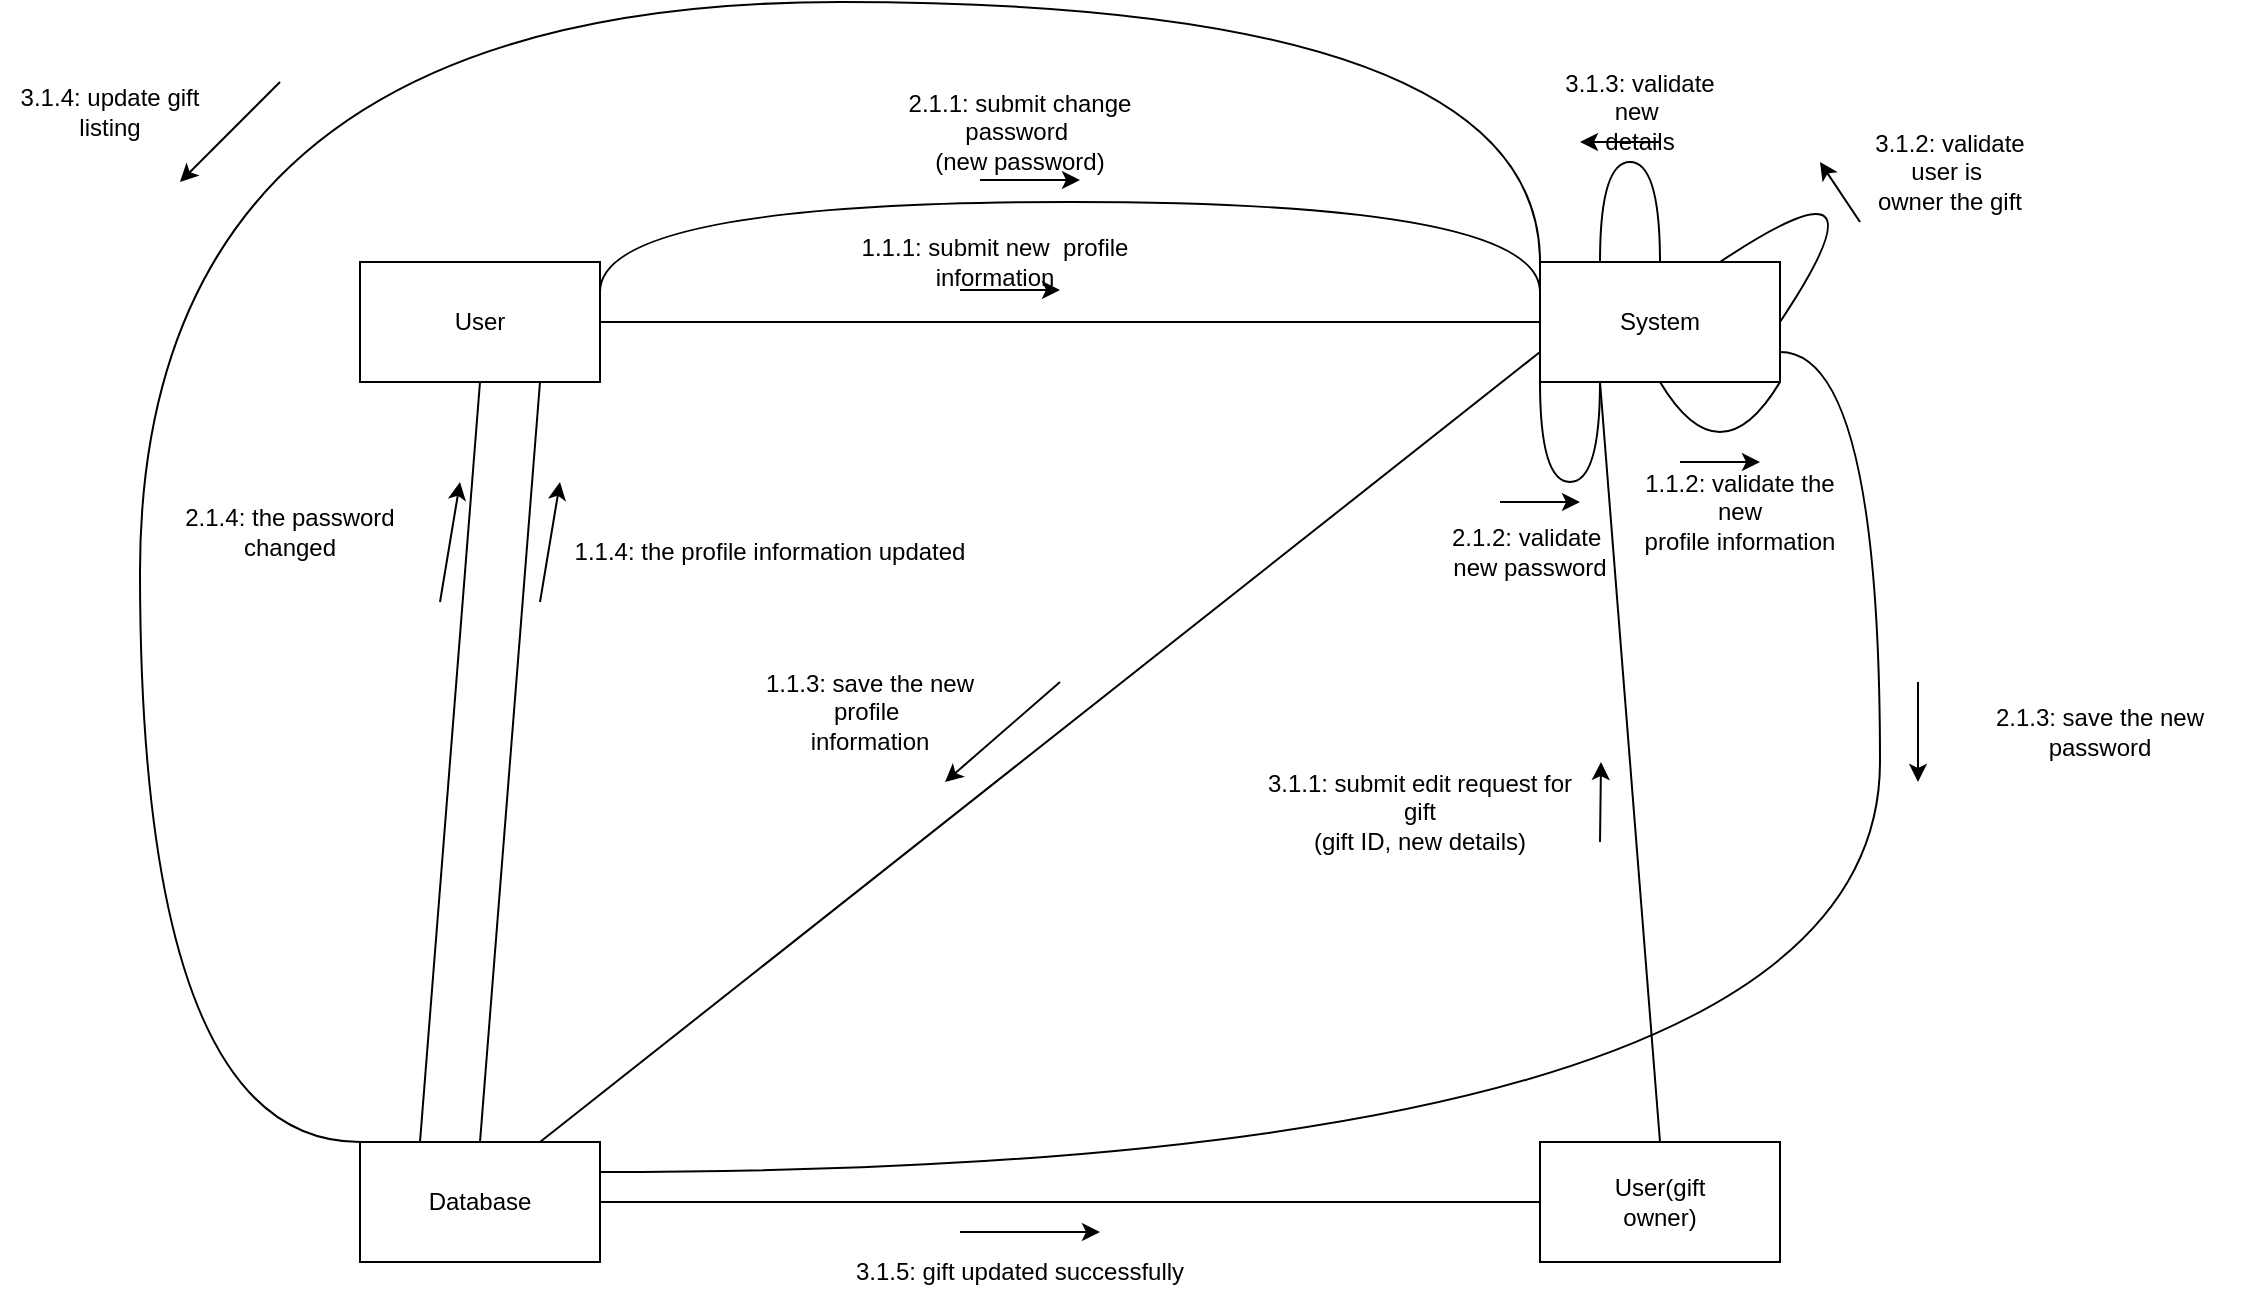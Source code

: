 <mxfile version="27.0.2">
  <diagram name="Page-1" id="lWUcsLFrphQtraR710sN">
    <mxGraphModel dx="1892" dy="1726" grid="1" gridSize="10" guides="1" tooltips="1" connect="1" arrows="1" fold="1" page="1" pageScale="1" pageWidth="850" pageHeight="1100" math="0" shadow="0">
      <root>
        <mxCell id="0" />
        <mxCell id="1" parent="0" />
        <mxCell id="dF6QN6KKfjmyfjuW77tZ-1" value="" style="rounded=0;whiteSpace=wrap;html=1;" vertex="1" parent="1">
          <mxGeometry x="70" y="90" width="120" height="60" as="geometry" />
        </mxCell>
        <mxCell id="dF6QN6KKfjmyfjuW77tZ-2" value="User" style="text;html=1;align=center;verticalAlign=middle;whiteSpace=wrap;rounded=0;" vertex="1" parent="1">
          <mxGeometry x="100" y="105" width="60" height="30" as="geometry" />
        </mxCell>
        <mxCell id="dF6QN6KKfjmyfjuW77tZ-4" value="" style="rounded=0;whiteSpace=wrap;html=1;" vertex="1" parent="1">
          <mxGeometry x="660" y="90" width="120" height="60" as="geometry" />
        </mxCell>
        <mxCell id="dF6QN6KKfjmyfjuW77tZ-5" value="System" style="text;html=1;align=center;verticalAlign=middle;whiteSpace=wrap;rounded=0;" vertex="1" parent="1">
          <mxGeometry x="690" y="105" width="60" height="30" as="geometry" />
        </mxCell>
        <mxCell id="dF6QN6KKfjmyfjuW77tZ-6" value="" style="rounded=0;whiteSpace=wrap;html=1;" vertex="1" parent="1">
          <mxGeometry x="70" y="530" width="120" height="60" as="geometry" />
        </mxCell>
        <mxCell id="dF6QN6KKfjmyfjuW77tZ-7" value="Database" style="text;html=1;align=center;verticalAlign=middle;whiteSpace=wrap;rounded=0;" vertex="1" parent="1">
          <mxGeometry x="100" y="545" width="60" height="30" as="geometry" />
        </mxCell>
        <mxCell id="dF6QN6KKfjmyfjuW77tZ-8" value="" style="endArrow=none;html=1;rounded=0;exitX=1;exitY=0.5;exitDx=0;exitDy=0;entryX=0;entryY=0.5;entryDx=0;entryDy=0;" edge="1" parent="1" source="dF6QN6KKfjmyfjuW77tZ-1" target="dF6QN6KKfjmyfjuW77tZ-4">
          <mxGeometry width="50" height="50" relative="1" as="geometry">
            <mxPoint x="390" y="190" as="sourcePoint" />
            <mxPoint x="440" y="140" as="targetPoint" />
          </mxGeometry>
        </mxCell>
        <mxCell id="dF6QN6KKfjmyfjuW77tZ-9" value="" style="endArrow=classic;html=1;rounded=0;" edge="1" parent="1">
          <mxGeometry width="50" height="50" relative="1" as="geometry">
            <mxPoint x="370" y="104" as="sourcePoint" />
            <mxPoint x="420" y="104" as="targetPoint" />
          </mxGeometry>
        </mxCell>
        <mxCell id="dF6QN6KKfjmyfjuW77tZ-10" value="&lt;span style=&quot;text-wrap-mode: nowrap;&quot;&gt;1.1.1: submit new&amp;nbsp; profile information&lt;/span&gt;" style="text;html=1;align=center;verticalAlign=middle;whiteSpace=wrap;rounded=0;" vertex="1" parent="1">
          <mxGeometry x="290" y="75" width="195" height="30" as="geometry" />
        </mxCell>
        <mxCell id="dF6QN6KKfjmyfjuW77tZ-11" value="" style="endArrow=none;html=1;rounded=0;entryX=0.5;entryY=1;entryDx=0;entryDy=0;exitX=1;exitY=1;exitDx=0;exitDy=0;edgeStyle=orthogonalEdgeStyle;curved=1;" edge="1" parent="1" source="dF6QN6KKfjmyfjuW77tZ-4" target="dF6QN6KKfjmyfjuW77tZ-4">
          <mxGeometry width="50" height="50" relative="1" as="geometry">
            <mxPoint x="630" y="310" as="sourcePoint" />
            <mxPoint x="680" y="260" as="targetPoint" />
            <Array as="points">
              <mxPoint x="750" y="200" />
            </Array>
          </mxGeometry>
        </mxCell>
        <mxCell id="dF6QN6KKfjmyfjuW77tZ-12" value="" style="endArrow=classic;html=1;rounded=0;" edge="1" parent="1">
          <mxGeometry width="50" height="50" relative="1" as="geometry">
            <mxPoint x="730" y="190" as="sourcePoint" />
            <mxPoint x="770" y="190" as="targetPoint" />
          </mxGeometry>
        </mxCell>
        <mxCell id="dF6QN6KKfjmyfjuW77tZ-13" value="&lt;span style=&quot;text-wrap-mode: nowrap;&quot;&gt;1.1.2: validate the new&lt;/span&gt;&lt;div style=&quot;text-wrap-mode: nowrap;&quot;&gt;profile information&lt;/div&gt;" style="text;html=1;align=center;verticalAlign=middle;whiteSpace=wrap;rounded=0;" vertex="1" parent="1">
          <mxGeometry x="700" y="200" width="120" height="30" as="geometry" />
        </mxCell>
        <mxCell id="dF6QN6KKfjmyfjuW77tZ-14" value="" style="endArrow=none;html=1;rounded=0;entryX=0;entryY=0.75;entryDx=0;entryDy=0;exitX=0.75;exitY=0;exitDx=0;exitDy=0;" edge="1" parent="1" source="dF6QN6KKfjmyfjuW77tZ-6" target="dF6QN6KKfjmyfjuW77tZ-4">
          <mxGeometry width="50" height="50" relative="1" as="geometry">
            <mxPoint x="470" y="320" as="sourcePoint" />
            <mxPoint x="520" y="270" as="targetPoint" />
          </mxGeometry>
        </mxCell>
        <mxCell id="dF6QN6KKfjmyfjuW77tZ-15" value="" style="endArrow=classic;html=1;rounded=0;" edge="1" parent="1">
          <mxGeometry width="50" height="50" relative="1" as="geometry">
            <mxPoint x="420" y="300" as="sourcePoint" />
            <mxPoint x="362.5" y="350" as="targetPoint" />
          </mxGeometry>
        </mxCell>
        <mxCell id="dF6QN6KKfjmyfjuW77tZ-16" value="&lt;span style=&quot;text-wrap-mode: nowrap;&quot;&gt;1.1.3: save the new profile&amp;nbsp;&lt;/span&gt;&lt;div style=&quot;text-wrap-mode: nowrap;&quot;&gt;information&lt;/div&gt;" style="text;html=1;align=center;verticalAlign=middle;whiteSpace=wrap;rounded=0;" vertex="1" parent="1">
          <mxGeometry x="260" y="300" width="130" height="30" as="geometry" />
        </mxCell>
        <mxCell id="dF6QN6KKfjmyfjuW77tZ-18" value="" style="endArrow=none;html=1;rounded=0;exitX=0.5;exitY=0;exitDx=0;exitDy=0;entryX=0.75;entryY=1;entryDx=0;entryDy=0;" edge="1" parent="1" source="dF6QN6KKfjmyfjuW77tZ-6" target="dF6QN6KKfjmyfjuW77tZ-1">
          <mxGeometry width="50" height="50" relative="1" as="geometry">
            <mxPoint x="110" y="470" as="sourcePoint" />
            <mxPoint x="160" y="420" as="targetPoint" />
          </mxGeometry>
        </mxCell>
        <mxCell id="dF6QN6KKfjmyfjuW77tZ-19" value="" style="endArrow=classic;html=1;rounded=0;" edge="1" parent="1">
          <mxGeometry width="50" height="50" relative="1" as="geometry">
            <mxPoint x="160" y="260" as="sourcePoint" />
            <mxPoint x="170" y="200" as="targetPoint" />
          </mxGeometry>
        </mxCell>
        <mxCell id="dF6QN6KKfjmyfjuW77tZ-20" value="&lt;span style=&quot;text-wrap-mode: nowrap;&quot;&gt;1.1.4: the profile information updated&lt;/span&gt;" style="text;html=1;align=center;verticalAlign=middle;whiteSpace=wrap;rounded=0;" vertex="1" parent="1">
          <mxGeometry x="170" y="220" width="210" height="30" as="geometry" />
        </mxCell>
        <mxCell id="dF6QN6KKfjmyfjuW77tZ-21" value="" style="endArrow=none;html=1;rounded=0;exitX=1;exitY=0.25;exitDx=0;exitDy=0;entryX=0;entryY=0.25;entryDx=0;entryDy=0;edgeStyle=orthogonalEdgeStyle;curved=1;" edge="1" parent="1" source="dF6QN6KKfjmyfjuW77tZ-1" target="dF6QN6KKfjmyfjuW77tZ-4">
          <mxGeometry width="50" height="50" relative="1" as="geometry">
            <mxPoint x="260" y="70" as="sourcePoint" />
            <mxPoint x="310" y="20" as="targetPoint" />
            <Array as="points">
              <mxPoint x="190" y="60" />
              <mxPoint x="660" y="60" />
            </Array>
          </mxGeometry>
        </mxCell>
        <mxCell id="dF6QN6KKfjmyfjuW77tZ-22" value="" style="endArrow=classic;html=1;rounded=0;" edge="1" parent="1">
          <mxGeometry width="50" height="50" relative="1" as="geometry">
            <mxPoint x="380" y="49" as="sourcePoint" />
            <mxPoint x="430" y="49" as="targetPoint" />
          </mxGeometry>
        </mxCell>
        <mxCell id="dF6QN6KKfjmyfjuW77tZ-23" value="&lt;span style=&quot;text-wrap-mode: nowrap;&quot;&gt;2.1.1: submit change password&amp;nbsp;&lt;/span&gt;&lt;div style=&quot;text-wrap-mode: nowrap;&quot;&gt;(new password)&lt;/div&gt;" style="text;html=1;align=center;verticalAlign=middle;whiteSpace=wrap;rounded=0;" vertex="1" parent="1">
          <mxGeometry x="330" y="10" width="140" height="30" as="geometry" />
        </mxCell>
        <mxCell id="dF6QN6KKfjmyfjuW77tZ-24" value="" style="endArrow=none;html=1;rounded=0;entryX=0;entryY=1;entryDx=0;entryDy=0;edgeStyle=orthogonalEdgeStyle;curved=1;exitX=0.25;exitY=1;exitDx=0;exitDy=0;" edge="1" parent="1" source="dF6QN6KKfjmyfjuW77tZ-4" target="dF6QN6KKfjmyfjuW77tZ-4">
          <mxGeometry width="50" height="50" relative="1" as="geometry">
            <mxPoint x="570" y="290" as="sourcePoint" />
            <mxPoint x="620" y="240" as="targetPoint" />
            <Array as="points">
              <mxPoint x="690" y="200" />
              <mxPoint x="660" y="200" />
            </Array>
          </mxGeometry>
        </mxCell>
        <mxCell id="dF6QN6KKfjmyfjuW77tZ-25" value="&lt;span style=&quot;text-wrap-mode: nowrap;&quot;&gt;2.1.2: validate&amp;nbsp;&lt;/span&gt;&lt;div style=&quot;text-wrap-mode: nowrap;&quot;&gt;new password&lt;/div&gt;" style="text;html=1;align=center;verticalAlign=middle;whiteSpace=wrap;rounded=0;" vertex="1" parent="1">
          <mxGeometry x="610" y="220" width="90" height="30" as="geometry" />
        </mxCell>
        <mxCell id="dF6QN6KKfjmyfjuW77tZ-26" value="" style="endArrow=classic;html=1;rounded=0;" edge="1" parent="1" target="dF6QN6KKfjmyfjuW77tZ-13">
          <mxGeometry width="50" height="50" relative="1" as="geometry">
            <mxPoint x="740" y="200" as="sourcePoint" />
            <mxPoint x="780" y="200" as="targetPoint" />
          </mxGeometry>
        </mxCell>
        <mxCell id="dF6QN6KKfjmyfjuW77tZ-27" value="" style="endArrow=classic;html=1;rounded=0;" edge="1" parent="1">
          <mxGeometry width="50" height="50" relative="1" as="geometry">
            <mxPoint x="640" y="210" as="sourcePoint" />
            <mxPoint x="680" y="210" as="targetPoint" />
          </mxGeometry>
        </mxCell>
        <mxCell id="dF6QN6KKfjmyfjuW77tZ-28" value="" style="endArrow=none;html=1;rounded=0;edgeStyle=orthogonalEdgeStyle;curved=1;entryX=1;entryY=0.75;entryDx=0;entryDy=0;exitX=1;exitY=0.25;exitDx=0;exitDy=0;" edge="1" parent="1" source="dF6QN6KKfjmyfjuW77tZ-6" target="dF6QN6KKfjmyfjuW77tZ-4">
          <mxGeometry width="50" height="50" relative="1" as="geometry">
            <mxPoint x="590" y="430" as="sourcePoint" />
            <mxPoint x="640" y="380" as="targetPoint" />
            <Array as="points">
              <mxPoint x="830" y="545" />
              <mxPoint x="830" y="135" />
            </Array>
          </mxGeometry>
        </mxCell>
        <mxCell id="dF6QN6KKfjmyfjuW77tZ-29" value="" style="endArrow=classic;html=1;rounded=0;" edge="1" parent="1">
          <mxGeometry width="50" height="50" relative="1" as="geometry">
            <mxPoint x="849" y="300" as="sourcePoint" />
            <mxPoint x="849" y="350" as="targetPoint" />
          </mxGeometry>
        </mxCell>
        <mxCell id="dF6QN6KKfjmyfjuW77tZ-30" value="&lt;span style=&quot;text-wrap-mode: nowrap;&quot;&gt;2.1.3: save the new password&lt;/span&gt;" style="text;html=1;align=center;verticalAlign=middle;whiteSpace=wrap;rounded=0;" vertex="1" parent="1">
          <mxGeometry x="870" y="310" width="140" height="30" as="geometry" />
        </mxCell>
        <mxCell id="dF6QN6KKfjmyfjuW77tZ-31" value="" style="endArrow=none;html=1;rounded=0;entryX=0.5;entryY=1;entryDx=0;entryDy=0;exitX=0.25;exitY=0;exitDx=0;exitDy=0;" edge="1" parent="1" source="dF6QN6KKfjmyfjuW77tZ-6" target="dF6QN6KKfjmyfjuW77tZ-1">
          <mxGeometry width="50" height="50" relative="1" as="geometry">
            <mxPoint x="50" y="410" as="sourcePoint" />
            <mxPoint x="100" y="360" as="targetPoint" />
          </mxGeometry>
        </mxCell>
        <mxCell id="dF6QN6KKfjmyfjuW77tZ-32" value="" style="endArrow=classic;html=1;rounded=0;" edge="1" parent="1">
          <mxGeometry width="50" height="50" relative="1" as="geometry">
            <mxPoint x="110" y="260" as="sourcePoint" />
            <mxPoint x="120" y="200" as="targetPoint" />
          </mxGeometry>
        </mxCell>
        <mxCell id="dF6QN6KKfjmyfjuW77tZ-33" value="&lt;span style=&quot;text-wrap-mode: nowrap;&quot;&gt;2.1.4: the password changed&lt;/span&gt;" style="text;html=1;align=center;verticalAlign=middle;whiteSpace=wrap;rounded=0;" vertex="1" parent="1">
          <mxGeometry x="-30" y="210" width="130" height="30" as="geometry" />
        </mxCell>
        <mxCell id="dF6QN6KKfjmyfjuW77tZ-34" value="" style="rounded=0;whiteSpace=wrap;html=1;" vertex="1" parent="1">
          <mxGeometry x="660" y="530" width="120" height="60" as="geometry" />
        </mxCell>
        <mxCell id="dF6QN6KKfjmyfjuW77tZ-35" value="User(gift owner)" style="text;html=1;align=center;verticalAlign=middle;whiteSpace=wrap;rounded=0;" vertex="1" parent="1">
          <mxGeometry x="690" y="545" width="60" height="30" as="geometry" />
        </mxCell>
        <mxCell id="dF6QN6KKfjmyfjuW77tZ-36" value="" style="endArrow=none;html=1;rounded=0;entryX=0.25;entryY=1;entryDx=0;entryDy=0;exitX=0.5;exitY=0;exitDx=0;exitDy=0;" edge="1" parent="1" source="dF6QN6KKfjmyfjuW77tZ-34" target="dF6QN6KKfjmyfjuW77tZ-4">
          <mxGeometry width="50" height="50" relative="1" as="geometry">
            <mxPoint x="820" y="520" as="sourcePoint" />
            <mxPoint x="870" y="470" as="targetPoint" />
          </mxGeometry>
        </mxCell>
        <mxCell id="dF6QN6KKfjmyfjuW77tZ-37" value="" style="endArrow=classic;html=1;rounded=0;" edge="1" parent="1">
          <mxGeometry width="50" height="50" relative="1" as="geometry">
            <mxPoint x="690" y="380" as="sourcePoint" />
            <mxPoint x="690.5" y="340" as="targetPoint" />
          </mxGeometry>
        </mxCell>
        <mxCell id="dF6QN6KKfjmyfjuW77tZ-38" value="&lt;span style=&quot;text-wrap-mode: nowrap;&quot;&gt;3.1.1: submit edit request for gift&lt;/span&gt;&lt;div style=&quot;text-wrap-mode: nowrap;&quot;&gt;(gift ID, new details)&lt;/div&gt;" style="text;html=1;align=center;verticalAlign=middle;whiteSpace=wrap;rounded=0;" vertex="1" parent="1">
          <mxGeometry x="520" y="350" width="160" height="30" as="geometry" />
        </mxCell>
        <mxCell id="dF6QN6KKfjmyfjuW77tZ-40" value="" style="endArrow=none;html=1;rounded=0;edgeStyle=orthogonalEdgeStyle;curved=1;exitX=1;exitY=0.5;exitDx=0;exitDy=0;entryX=0.75;entryY=0;entryDx=0;entryDy=0;" edge="1" parent="1" source="dF6QN6KKfjmyfjuW77tZ-4" target="dF6QN6KKfjmyfjuW77tZ-4">
          <mxGeometry width="50" height="50" relative="1" as="geometry">
            <mxPoint x="880" y="130" as="sourcePoint" />
            <mxPoint x="930" y="80" as="targetPoint" />
            <Array as="points">
              <mxPoint x="840" y="30" />
            </Array>
          </mxGeometry>
        </mxCell>
        <mxCell id="dF6QN6KKfjmyfjuW77tZ-41" value="" style="endArrow=classic;html=1;rounded=0;" edge="1" parent="1">
          <mxGeometry width="50" height="50" relative="1" as="geometry">
            <mxPoint x="820" y="70" as="sourcePoint" />
            <mxPoint x="800" y="40" as="targetPoint" />
          </mxGeometry>
        </mxCell>
        <mxCell id="dF6QN6KKfjmyfjuW77tZ-44" value="&lt;span style=&quot;text-wrap-mode: nowrap;&quot;&gt;3.1.2: validate user is&amp;nbsp;&lt;/span&gt;&lt;div style=&quot;text-wrap-mode: nowrap;&quot;&gt;owner the gift&lt;/div&gt;" style="text;html=1;align=center;verticalAlign=middle;whiteSpace=wrap;rounded=0;" vertex="1" parent="1">
          <mxGeometry x="820" y="30" width="90" height="30" as="geometry" />
        </mxCell>
        <mxCell id="dF6QN6KKfjmyfjuW77tZ-45" value="" style="endArrow=none;html=1;rounded=0;edgeStyle=orthogonalEdgeStyle;curved=1;exitX=0.5;exitY=0;exitDx=0;exitDy=0;entryX=0.25;entryY=0;entryDx=0;entryDy=0;" edge="1" parent="1" source="dF6QN6KKfjmyfjuW77tZ-4" target="dF6QN6KKfjmyfjuW77tZ-4">
          <mxGeometry width="50" height="50" relative="1" as="geometry">
            <mxPoint x="650" y="70" as="sourcePoint" />
            <mxPoint x="660" y="20" as="targetPoint" />
            <Array as="points">
              <mxPoint x="720" y="40" />
              <mxPoint x="690" y="40" />
            </Array>
          </mxGeometry>
        </mxCell>
        <mxCell id="dF6QN6KKfjmyfjuW77tZ-46" value="" style="endArrow=classic;html=1;rounded=0;" edge="1" parent="1">
          <mxGeometry width="50" height="50" relative="1" as="geometry">
            <mxPoint x="720" y="30" as="sourcePoint" />
            <mxPoint x="680" y="30" as="targetPoint" />
          </mxGeometry>
        </mxCell>
        <mxCell id="dF6QN6KKfjmyfjuW77tZ-47" value="&lt;span style=&quot;text-wrap-mode: nowrap;&quot;&gt;3.1.3: validate new&amp;nbsp;&lt;/span&gt;&lt;div style=&quot;text-wrap-mode: nowrap;&quot;&gt;details&lt;/div&gt;" style="text;html=1;align=center;verticalAlign=middle;whiteSpace=wrap;rounded=0;" vertex="1" parent="1">
          <mxGeometry x="670" width="80" height="30" as="geometry" />
        </mxCell>
        <mxCell id="dF6QN6KKfjmyfjuW77tZ-48" value="" style="endArrow=none;html=1;rounded=0;edgeStyle=orthogonalEdgeStyle;curved=1;entryX=0;entryY=0;entryDx=0;entryDy=0;exitX=0;exitY=0;exitDx=0;exitDy=0;" edge="1" parent="1" source="dF6QN6KKfjmyfjuW77tZ-6" target="dF6QN6KKfjmyfjuW77tZ-4">
          <mxGeometry width="50" height="50" relative="1" as="geometry">
            <mxPoint x="530" y="30" as="sourcePoint" />
            <mxPoint x="630" y="30" as="targetPoint" />
            <Array as="points">
              <mxPoint x="-40" y="530" />
              <mxPoint x="-40" y="-40" />
              <mxPoint x="660" y="-40" />
            </Array>
          </mxGeometry>
        </mxCell>
        <mxCell id="dF6QN6KKfjmyfjuW77tZ-49" value="" style="endArrow=classic;html=1;rounded=0;" edge="1" parent="1">
          <mxGeometry width="50" height="50" relative="1" as="geometry">
            <mxPoint x="30" as="sourcePoint" />
            <mxPoint x="-20" y="50" as="targetPoint" />
          </mxGeometry>
        </mxCell>
        <mxCell id="dF6QN6KKfjmyfjuW77tZ-50" value="&lt;span style=&quot;text-wrap-mode: nowrap;&quot;&gt;3.1.4: update gift listing&lt;/span&gt;" style="text;html=1;align=center;verticalAlign=middle;whiteSpace=wrap;rounded=0;" vertex="1" parent="1">
          <mxGeometry x="-110" width="110" height="30" as="geometry" />
        </mxCell>
        <mxCell id="dF6QN6KKfjmyfjuW77tZ-51" value="" style="endArrow=none;html=1;rounded=0;exitX=1;exitY=0.5;exitDx=0;exitDy=0;entryX=0;entryY=0.5;entryDx=0;entryDy=0;" edge="1" parent="1" source="dF6QN6KKfjmyfjuW77tZ-6" target="dF6QN6KKfjmyfjuW77tZ-34">
          <mxGeometry width="50" height="50" relative="1" as="geometry">
            <mxPoint x="280" y="630" as="sourcePoint" />
            <mxPoint x="330" y="580" as="targetPoint" />
          </mxGeometry>
        </mxCell>
        <mxCell id="dF6QN6KKfjmyfjuW77tZ-52" value="" style="endArrow=classic;html=1;rounded=0;" edge="1" parent="1">
          <mxGeometry width="50" height="50" relative="1" as="geometry">
            <mxPoint x="370" y="575" as="sourcePoint" />
            <mxPoint x="440" y="575" as="targetPoint" />
          </mxGeometry>
        </mxCell>
        <mxCell id="dF6QN6KKfjmyfjuW77tZ-53" value="&lt;span style=&quot;text-wrap-mode: nowrap;&quot;&gt;3.1.5: gift updated successfully&lt;/span&gt;" style="text;html=1;align=center;verticalAlign=middle;whiteSpace=wrap;rounded=0;" vertex="1" parent="1">
          <mxGeometry x="315" y="580" width="170" height="30" as="geometry" />
        </mxCell>
      </root>
    </mxGraphModel>
  </diagram>
</mxfile>
